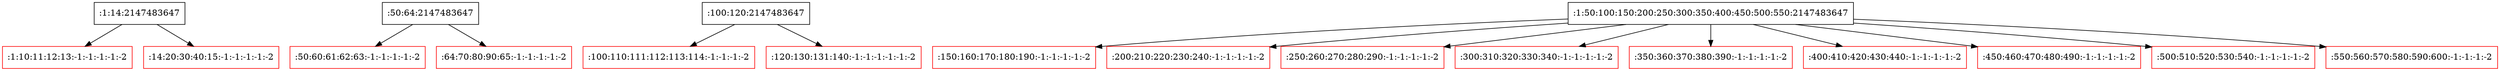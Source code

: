 digraph Nodes {
node [shape=box]; 51[label=":1:14:2147483647"];
54[label=":50:64:2147483647"];
57[label=":100:120:2147483647"];
28[label=":1:50:100:150:200:250:300:350:400:450:500:550:2147483647"];

node [shape=box, color=red]; 49[label=":1:10:11:12:13:-1:-1:-1:-1:-2"];
50[label=":14:20:30:40:15:-1:-1:-1:-1:-2"];
52[label=":50:60:61:62:63:-1:-1:-1:-1:-2"];
53[label=":64:70:80:90:65:-1:-1:-1:-1:-2"];
55[label=":100:110:111:112:113:114:-1:-1:-1:-2"];
56[label=":120:130:131:140:-1:-1:-1:-1:-1:-2"];
33[label=":150:160:170:180:190:-1:-1:-1:-1:-2"];
35[label=":200:210:220:230:240:-1:-1:-1:-1:-2"];
37[label=":250:260:270:280:290:-1:-1:-1:-1:-2"];
39[label=":300:310:320:330:340:-1:-1:-1:-1:-2"];
41[label=":350:360:370:380:390:-1:-1:-1:-1:-2"];
43[label=":400:410:420:430:440:-1:-1:-1:-1:-2"];
45[label=":450:460:470:480:490:-1:-1:-1:-1:-2"];
47[label=":500:510:520:530:540:-1:-1:-1:-1:-2"];
48[label=":550:560:570:580:590:600:-1:-1:-1:-2"];

51->49; 
51->50; 
54->52; 
54->53; 
57->55; 
57->56; 
28->33; 
28->35; 
28->37; 
28->39; 
28->41; 
28->43; 
28->45; 
28->47; 
28->48; 

}